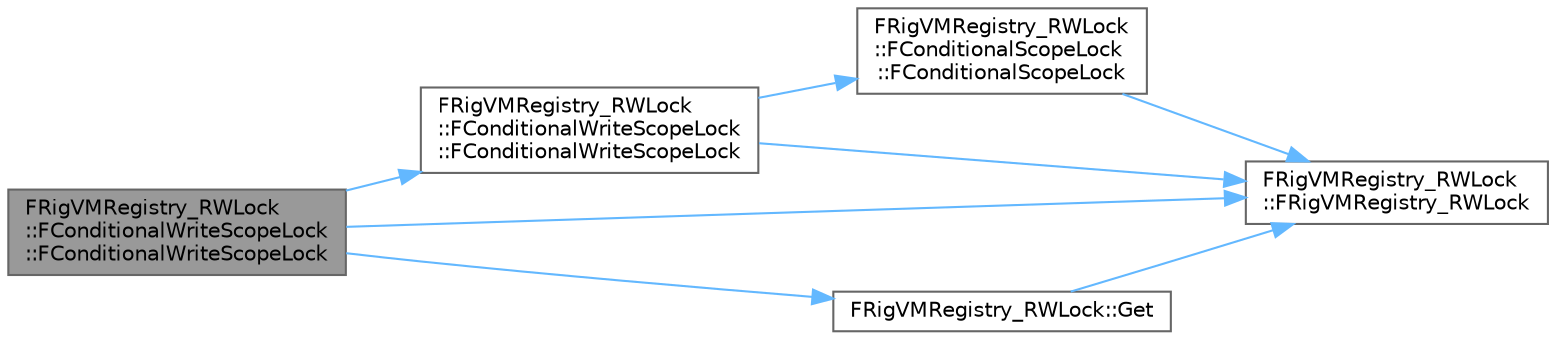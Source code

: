 digraph "FRigVMRegistry_RWLock::FConditionalWriteScopeLock::FConditionalWriteScopeLock"
{
 // INTERACTIVE_SVG=YES
 // LATEX_PDF_SIZE
  bgcolor="transparent";
  edge [fontname=Helvetica,fontsize=10,labelfontname=Helvetica,labelfontsize=10];
  node [fontname=Helvetica,fontsize=10,shape=box,height=0.2,width=0.4];
  rankdir="LR";
  Node1 [id="Node000001",label="FRigVMRegistry_RWLock\l::FConditionalWriteScopeLock\l::FConditionalWriteScopeLock",height=0.2,width=0.4,color="gray40", fillcolor="grey60", style="filled", fontcolor="black",tooltip=" "];
  Node1 -> Node2 [id="edge1_Node000001_Node000002",color="steelblue1",style="solid",tooltip=" "];
  Node2 [id="Node000002",label="FRigVMRegistry_RWLock\l::FConditionalWriteScopeLock\l::FConditionalWriteScopeLock",height=0.2,width=0.4,color="grey40", fillcolor="white", style="filled",URL="$dd/d4d/classFRigVMRegistry__RWLock_1_1FConditionalWriteScopeLock.html#a0fbd98960e0beb10a3a53b0c0adbca1c",tooltip=" "];
  Node2 -> Node3 [id="edge2_Node000002_Node000003",color="steelblue1",style="solid",tooltip=" "];
  Node3 [id="Node000003",label="FRigVMRegistry_RWLock\l::FConditionalScopeLock\l::FConditionalScopeLock",height=0.2,width=0.4,color="grey40", fillcolor="white", style="filled",URL="$d0/dde/classFRigVMRegistry__RWLock_1_1FConditionalScopeLock.html#ab98fc6fd2fa7017ce055dd204d58b69c",tooltip=" "];
  Node3 -> Node4 [id="edge3_Node000003_Node000004",color="steelblue1",style="solid",tooltip=" "];
  Node4 [id="Node000004",label="FRigVMRegistry_RWLock\l::FRigVMRegistry_RWLock",height=0.2,width=0.4,color="grey40", fillcolor="white", style="filled",URL="$d8/d0f/structFRigVMRegistry__RWLock.html#a41975b831cf8ecfbf2ae81f52c920ce1",tooltip=" "];
  Node2 -> Node4 [id="edge4_Node000002_Node000004",color="steelblue1",style="solid",tooltip=" "];
  Node1 -> Node4 [id="edge5_Node000001_Node000004",color="steelblue1",style="solid",tooltip=" "];
  Node1 -> Node5 [id="edge6_Node000001_Node000005",color="steelblue1",style="solid",tooltip=" "];
  Node5 [id="Node000005",label="FRigVMRegistry_RWLock::Get",height=0.2,width=0.4,color="grey40", fillcolor="white", style="filled",URL="$d8/d0f/structFRigVMRegistry__RWLock.html#ac8c8a9d701cd8377358b6f74312f29cf",tooltip=" "];
  Node5 -> Node4 [id="edge7_Node000005_Node000004",color="steelblue1",style="solid",tooltip=" "];
}

